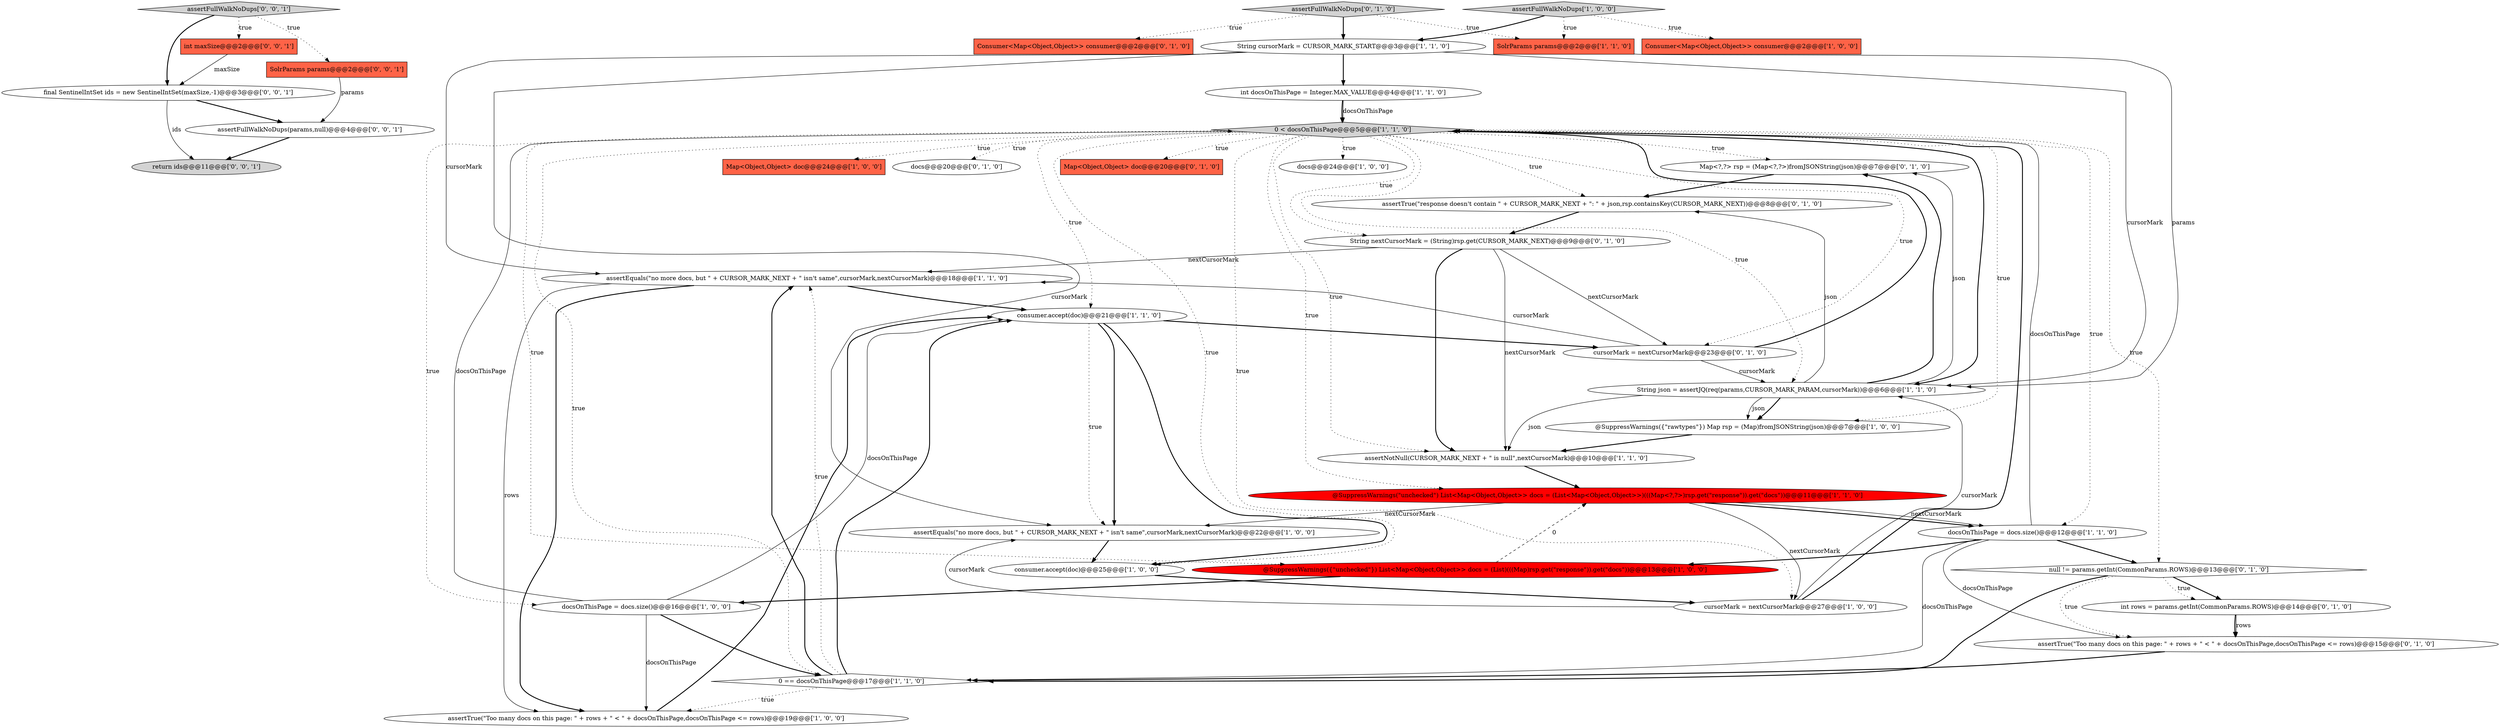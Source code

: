digraph {
36 [style = filled, label = "return ids@@@11@@@['0', '0', '1']", fillcolor = lightgray, shape = ellipse image = "AAA0AAABBB3BBB"];
37 [style = filled, label = "final SentinelIntSet ids = new SentinelIntSet(maxSize,-1)@@@3@@@['0', '0', '1']", fillcolor = white, shape = ellipse image = "AAA0AAABBB3BBB"];
7 [style = filled, label = "Map<Object,Object> doc@@@24@@@['1', '0', '0']", fillcolor = tomato, shape = box image = "AAA0AAABBB1BBB"];
27 [style = filled, label = "docs@@@20@@@['0', '1', '0']", fillcolor = white, shape = ellipse image = "AAA0AAABBB2BBB"];
31 [style = filled, label = "Map<?,?> rsp = (Map<?,?>)fromJSONString(json)@@@7@@@['0', '1', '0']", fillcolor = white, shape = ellipse image = "AAA0AAABBB2BBB"];
33 [style = filled, label = "assertFullWalkNoDups(params,null)@@@4@@@['0', '0', '1']", fillcolor = white, shape = ellipse image = "AAA0AAABBB3BBB"];
15 [style = filled, label = "consumer.accept(doc)@@@21@@@['1', '1', '0']", fillcolor = white, shape = ellipse image = "AAA0AAABBB1BBB"];
4 [style = filled, label = "@SuppressWarnings({\"rawtypes\"}) Map rsp = (Map)fromJSONString(json)@@@7@@@['1', '0', '0']", fillcolor = white, shape = ellipse image = "AAA0AAABBB1BBB"];
26 [style = filled, label = "Map<Object,Object> doc@@@20@@@['0', '1', '0']", fillcolor = tomato, shape = box image = "AAA0AAABBB2BBB"];
23 [style = filled, label = "assertFullWalkNoDups['0', '1', '0']", fillcolor = lightgray, shape = diamond image = "AAA0AAABBB2BBB"];
16 [style = filled, label = "String json = assertJQ(req(params,CURSOR_MARK_PARAM,cursorMark))@@@6@@@['1', '1', '0']", fillcolor = white, shape = ellipse image = "AAA0AAABBB1BBB"];
19 [style = filled, label = "SolrParams params@@@2@@@['1', '1', '0']", fillcolor = tomato, shape = box image = "AAA0AAABBB1BBB"];
2 [style = filled, label = "Consumer<Map<Object,Object>> consumer@@@2@@@['1', '0', '0']", fillcolor = tomato, shape = box image = "AAA0AAABBB1BBB"];
20 [style = filled, label = "docsOnThisPage = docs.size()@@@16@@@['1', '0', '0']", fillcolor = white, shape = ellipse image = "AAA0AAABBB1BBB"];
34 [style = filled, label = "assertFullWalkNoDups['0', '0', '1']", fillcolor = lightgray, shape = diamond image = "AAA0AAABBB3BBB"];
38 [style = filled, label = "int maxSize@@@2@@@['0', '0', '1']", fillcolor = tomato, shape = box image = "AAA0AAABBB3BBB"];
12 [style = filled, label = "0 == docsOnThisPage@@@17@@@['1', '1', '0']", fillcolor = white, shape = diamond image = "AAA0AAABBB1BBB"];
14 [style = filled, label = "docs@@@24@@@['1', '0', '0']", fillcolor = white, shape = ellipse image = "AAA0AAABBB1BBB"];
1 [style = filled, label = "assertTrue(\"Too many docs on this page: \" + rows + \" < \" + docsOnThisPage,docsOnThisPage <= rows)@@@19@@@['1', '0', '0']", fillcolor = white, shape = ellipse image = "AAA0AAABBB1BBB"];
0 [style = filled, label = "assertEquals(\"no more docs, but \" + CURSOR_MARK_NEXT + \" isn't same\",cursorMark,nextCursorMark)@@@18@@@['1', '1', '0']", fillcolor = white, shape = ellipse image = "AAA0AAABBB1BBB"];
8 [style = filled, label = "int docsOnThisPage = Integer.MAX_VALUE@@@4@@@['1', '1', '0']", fillcolor = white, shape = ellipse image = "AAA0AAABBB1BBB"];
35 [style = filled, label = "SolrParams params@@@2@@@['0', '0', '1']", fillcolor = tomato, shape = box image = "AAA0AAABBB3BBB"];
9 [style = filled, label = "@SuppressWarnings(\"unchecked\") List<Map<Object,Object>> docs = (List<Map<Object,Object>>)(((Map<?,?>)rsp.get(\"response\")).get(\"docs\"))@@@11@@@['1', '1', '0']", fillcolor = red, shape = ellipse image = "AAA1AAABBB1BBB"];
28 [style = filled, label = "String nextCursorMark = (String)rsp.get(CURSOR_MARK_NEXT)@@@9@@@['0', '1', '0']", fillcolor = white, shape = ellipse image = "AAA0AAABBB2BBB"];
30 [style = filled, label = "cursorMark = nextCursorMark@@@23@@@['0', '1', '0']", fillcolor = white, shape = ellipse image = "AAA0AAABBB2BBB"];
24 [style = filled, label = "assertTrue(\"Too many docs on this page: \" + rows + \" < \" + docsOnThisPage,docsOnThisPage <= rows)@@@15@@@['0', '1', '0']", fillcolor = white, shape = ellipse image = "AAA0AAABBB2BBB"];
5 [style = filled, label = "docsOnThisPage = docs.size()@@@12@@@['1', '1', '0']", fillcolor = white, shape = ellipse image = "AAA0AAABBB1BBB"];
13 [style = filled, label = "String cursorMark = CURSOR_MARK_START@@@3@@@['1', '1', '0']", fillcolor = white, shape = ellipse image = "AAA0AAABBB1BBB"];
10 [style = filled, label = "assertEquals(\"no more docs, but \" + CURSOR_MARK_NEXT + \" isn't same\",cursorMark,nextCursorMark)@@@22@@@['1', '0', '0']", fillcolor = white, shape = ellipse image = "AAA0AAABBB1BBB"];
11 [style = filled, label = "@SuppressWarnings({\"unchecked\"}) List<Map<Object,Object>> docs = (List)(((Map)rsp.get(\"response\")).get(\"docs\"))@@@13@@@['1', '0', '0']", fillcolor = red, shape = ellipse image = "AAA1AAABBB1BBB"];
17 [style = filled, label = "assertNotNull(CURSOR_MARK_NEXT + \" is null\",nextCursorMark)@@@10@@@['1', '1', '0']", fillcolor = white, shape = ellipse image = "AAA0AAABBB1BBB"];
25 [style = filled, label = "null != params.getInt(CommonParams.ROWS)@@@13@@@['0', '1', '0']", fillcolor = white, shape = diamond image = "AAA0AAABBB2BBB"];
32 [style = filled, label = "assertTrue(\"response doesn't contain \" + CURSOR_MARK_NEXT + \": \" + json,rsp.containsKey(CURSOR_MARK_NEXT))@@@8@@@['0', '1', '0']", fillcolor = white, shape = ellipse image = "AAA0AAABBB2BBB"];
6 [style = filled, label = "0 < docsOnThisPage@@@5@@@['1', '1', '0']", fillcolor = lightgray, shape = diamond image = "AAA0AAABBB1BBB"];
3 [style = filled, label = "cursorMark = nextCursorMark@@@27@@@['1', '0', '0']", fillcolor = white, shape = ellipse image = "AAA0AAABBB1BBB"];
18 [style = filled, label = "assertFullWalkNoDups['1', '0', '0']", fillcolor = lightgray, shape = diamond image = "AAA0AAABBB1BBB"];
29 [style = filled, label = "int rows = params.getInt(CommonParams.ROWS)@@@14@@@['0', '1', '0']", fillcolor = white, shape = ellipse image = "AAA0AAABBB2BBB"];
22 [style = filled, label = "Consumer<Map<Object,Object>> consumer@@@2@@@['0', '1', '0']", fillcolor = tomato, shape = box image = "AAA0AAABBB2BBB"];
21 [style = filled, label = "consumer.accept(doc)@@@25@@@['1', '0', '0']", fillcolor = white, shape = ellipse image = "AAA0AAABBB1BBB"];
37->36 [style = solid, label="ids"];
15->10 [style = bold, label=""];
16->32 [style = solid, label="json"];
6->31 [style = dotted, label="true"];
23->22 [style = dotted, label="true"];
15->21 [style = bold, label=""];
17->9 [style = bold, label=""];
11->9 [style = dashed, label="0"];
28->17 [style = solid, label="nextCursorMark"];
6->32 [style = dotted, label="true"];
9->3 [style = solid, label="nextCursorMark"];
8->6 [style = bold, label=""];
25->29 [style = bold, label=""];
25->29 [style = dotted, label="true"];
28->0 [style = solid, label="nextCursorMark"];
30->6 [style = bold, label=""];
0->15 [style = bold, label=""];
9->10 [style = solid, label="nextCursorMark"];
6->26 [style = dotted, label="true"];
23->13 [style = bold, label=""];
20->1 [style = solid, label="docsOnThisPage"];
35->33 [style = solid, label="params"];
29->24 [style = solid, label="rows"];
9->5 [style = bold, label=""];
6->11 [style = dotted, label="true"];
5->12 [style = solid, label="docsOnThisPage"];
37->33 [style = bold, label=""];
6->3 [style = dotted, label="true"];
19->16 [style = solid, label="params"];
21->3 [style = bold, label=""];
6->15 [style = dotted, label="true"];
38->37 [style = solid, label="maxSize"];
15->10 [style = dotted, label="true"];
10->21 [style = bold, label=""];
23->19 [style = dotted, label="true"];
5->25 [style = bold, label=""];
34->38 [style = dotted, label="true"];
6->20 [style = dotted, label="true"];
6->14 [style = dotted, label="true"];
13->0 [style = solid, label="cursorMark"];
33->36 [style = bold, label=""];
6->25 [style = dotted, label="true"];
6->7 [style = dotted, label="true"];
12->0 [style = dotted, label="true"];
0->1 [style = solid, label="rows"];
5->11 [style = bold, label=""];
6->12 [style = dotted, label="true"];
30->16 [style = solid, label="cursorMark"];
24->12 [style = bold, label=""];
4->17 [style = bold, label=""];
31->32 [style = bold, label=""];
5->6 [style = solid, label="docsOnThisPage"];
18->19 [style = dotted, label="true"];
3->6 [style = bold, label=""];
25->24 [style = dotted, label="true"];
13->16 [style = solid, label="cursorMark"];
16->31 [style = solid, label="json"];
5->24 [style = solid, label="docsOnThisPage"];
16->17 [style = solid, label="json"];
28->30 [style = solid, label="nextCursorMark"];
6->9 [style = dotted, label="true"];
34->35 [style = dotted, label="true"];
0->1 [style = bold, label=""];
16->31 [style = bold, label=""];
28->17 [style = bold, label=""];
3->10 [style = solid, label="cursorMark"];
6->21 [style = dotted, label="true"];
16->4 [style = bold, label=""];
6->27 [style = dotted, label="true"];
8->6 [style = solid, label="docsOnThisPage"];
18->2 [style = dotted, label="true"];
6->30 [style = dotted, label="true"];
11->20 [style = bold, label=""];
20->6 [style = solid, label="docsOnThisPage"];
1->15 [style = bold, label=""];
30->0 [style = solid, label="cursorMark"];
12->15 [style = bold, label=""];
12->1 [style = dotted, label="true"];
9->5 [style = solid, label="nextCursorMark"];
15->30 [style = bold, label=""];
12->0 [style = bold, label=""];
6->17 [style = dotted, label="true"];
6->28 [style = dotted, label="true"];
16->4 [style = solid, label="json"];
13->10 [style = solid, label="cursorMark"];
6->4 [style = dotted, label="true"];
34->37 [style = bold, label=""];
25->12 [style = bold, label=""];
6->16 [style = bold, label=""];
3->16 [style = solid, label="cursorMark"];
20->12 [style = bold, label=""];
18->13 [style = bold, label=""];
20->15 [style = solid, label="docsOnThisPage"];
13->8 [style = bold, label=""];
29->24 [style = bold, label=""];
32->28 [style = bold, label=""];
6->16 [style = dotted, label="true"];
6->5 [style = dotted, label="true"];
}
